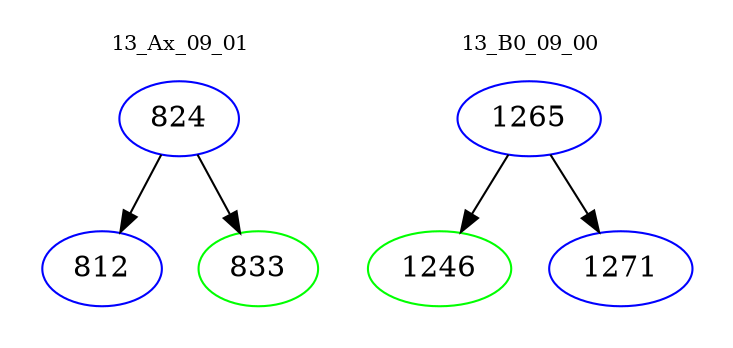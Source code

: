 digraph{
subgraph cluster_0 {
color = white
label = "13_Ax_09_01";
fontsize=10;
T0_824 [label="824", color="blue"]
T0_824 -> T0_812 [color="black"]
T0_812 [label="812", color="blue"]
T0_824 -> T0_833 [color="black"]
T0_833 [label="833", color="green"]
}
subgraph cluster_1 {
color = white
label = "13_B0_09_00";
fontsize=10;
T1_1265 [label="1265", color="blue"]
T1_1265 -> T1_1246 [color="black"]
T1_1246 [label="1246", color="green"]
T1_1265 -> T1_1271 [color="black"]
T1_1271 [label="1271", color="blue"]
}
}
